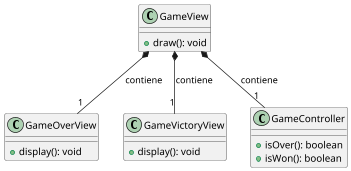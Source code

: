 @startuml
scale 0.7
class GameView {
  + draw(): void
}

class GameOverView {
  + display(): void
}

class GameVictoryView {
  + display(): void
}


class GameController {
  + isOver(): boolean
  + isWon(): boolean
}

GameView *-- "1" GameOverView : contiene
GameView *-- "1" GameVictoryView : contiene
GameView *-- "1" GameController : contiene

@enduml

